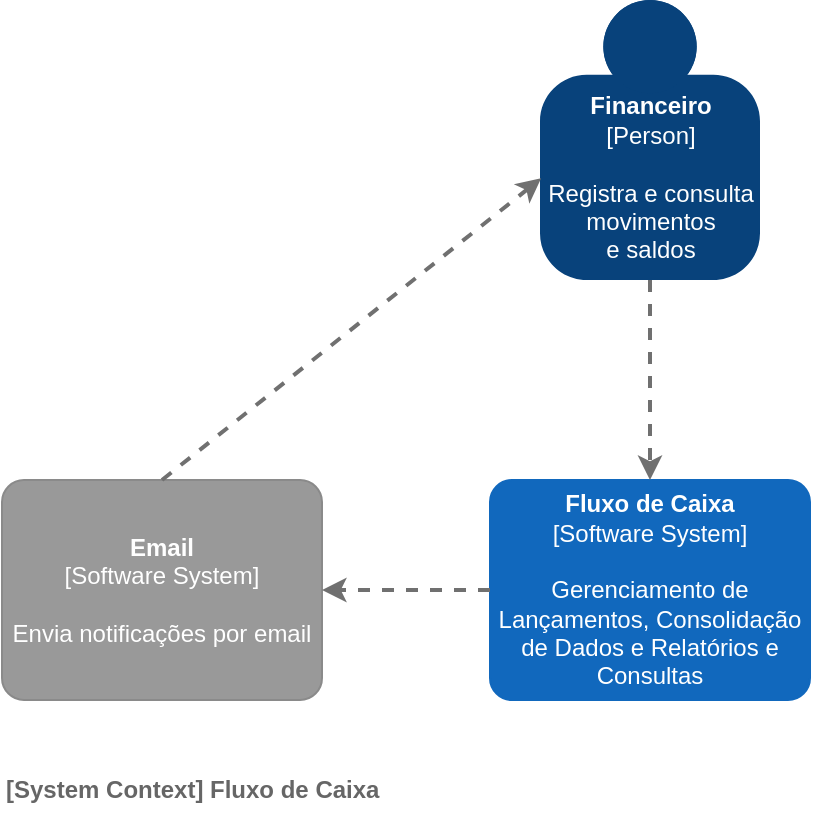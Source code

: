 <mxfile version="24.8.6" pages="3">
  <diagram name="Contexto" id="AVEoVpxxLmW9WM72w8hO">
    <mxGraphModel dx="1042" dy="531" grid="1" gridSize="10" guides="1" tooltips="1" connect="1" arrows="1" fold="1" page="1" pageScale="1" pageWidth="827" pageHeight="1169" math="0" shadow="0">
      <root>
        <mxCell id="0" />
        <mxCell id="1" parent="0" />
        <object placeholders="1" c4Name="Financeiro" c4Type="Person" c4Description="Registra e consulta &#xa;movimentos &#xa;e saldos" label="&lt;b&gt;%c4Name%&lt;/b&gt;&lt;div&gt;[%c4Type%]&lt;/div&gt;&lt;br&gt;&lt;div&gt;%c4Description%&lt;/div&gt;" id="VBhZoKuInoZ7KlQpQfMy-1">
          <mxCell style="html=1;dashed=0;whitespace=wrap;fillColor=#08427b;strokeColor=none;fontColor=#ffffff;shape=mxgraph.c4.person;align=center;metaEdit=1;points=[[0.5,0,0],[1,0.5,0],[1,0.75,0],[0.75,1,0],[0.5,1,0],[0.25,1,0],[0,0.75,0],[0,0.5,0]];metaData={&quot;c4Type&quot;:{&quot;editable&quot;:false}};" vertex="1" parent="1">
            <mxGeometry x="359" y="40" width="110.0" height="140" as="geometry" />
          </mxCell>
        </object>
        <object placeholders="1" c4Name="Fluxo de Caixa" c4Type="Software System" c4Description="Gerenciamento de Lançamentos, Consolidação de Dados e Relatórios e Consultas" label="&lt;b&gt;%c4Name%&lt;/b&gt;&lt;div&gt;[%c4Type%]&lt;/div&gt;&lt;br&gt;&lt;div&gt;%c4Description%&lt;/div&gt;" id="VBhZoKuInoZ7KlQpQfMy-2">
          <mxCell style="rounded=1;whiteSpace=wrap;html=1;labelBackgroundColor=none;fillColor=#1168BD;fontColor=#ffffff;align=center;arcSize=10;strokeColor=#1168BD;metaEdit=1;metaData={&quot;c4Type&quot;:{&quot;editable&quot;:false}};points=[[0.25,0,0],[0.5,0,0],[0.75,0,0],[1,0.25,0],[1,0.5,0],[1,0.75,0],[0.75,1,0],[0.5,1,0],[0.25,1,0],[0,0.75,0],[0,0.5,0],[0,0.25,0]];" vertex="1" parent="1">
            <mxGeometry x="334" y="280" width="160" height="110.0" as="geometry" />
          </mxCell>
        </object>
        <object placeholders="1" c4Name="Email" c4Type="Software System" c4Description="Envia notificações por email" label="&lt;b&gt;%c4Name%&lt;/b&gt;&lt;div&gt;[%c4Type%]&lt;/div&gt;&lt;br&gt;&lt;div&gt;%c4Description%&lt;/div&gt;" id="VBhZoKuInoZ7KlQpQfMy-3">
          <mxCell style="rounded=1;whiteSpace=wrap;html=1;labelBackgroundColor=none;fillColor=#999999;fontColor=#ffffff;align=center;arcSize=10;strokeColor=#8A8A8A;metaEdit=1;metaData={&quot;c4Type&quot;:{&quot;editable&quot;:false}};points=[[0.25,0,0],[0.5,0,0],[0.75,0,0],[1,0.25,0],[1,0.5,0],[1,0.75,0],[0.75,1,0],[0.5,1,0],[0.25,1,0],[0,0.75,0],[0,0.5,0],[0,0.25,0]];" vertex="1" parent="1">
            <mxGeometry x="90" y="280" width="160" height="110.0" as="geometry" />
          </mxCell>
        </object>
        <mxCell id="VBhZoKuInoZ7KlQpQfMy-4" style="edgeStyle=none;rounded=0;orthogonalLoop=1;jettySize=auto;html=1;dashed=1;strokeColor=#707070;strokeWidth=2;fontColor=#707070;entryX=0.5;entryY=0;entryDx=0;entryDy=0;entryPerimeter=0;" edge="1" parent="1" target="VBhZoKuInoZ7KlQpQfMy-2">
          <mxGeometry relative="1" as="geometry">
            <mxPoint x="414" y="240" as="targetPoint" />
            <mxPoint x="414" y="180" as="sourcePoint" />
          </mxGeometry>
        </mxCell>
        <mxCell id="VBhZoKuInoZ7KlQpQfMy-5" style="edgeStyle=none;rounded=0;orthogonalLoop=1;jettySize=auto;html=1;dashed=1;strokeColor=#707070;strokeWidth=2;fontColor=#707070;entryX=1;entryY=0.5;entryDx=0;entryDy=0;entryPerimeter=0;exitX=0;exitY=0.5;exitDx=0;exitDy=0;exitPerimeter=0;" edge="1" parent="1" source="VBhZoKuInoZ7KlQpQfMy-2" target="VBhZoKuInoZ7KlQpQfMy-3">
          <mxGeometry relative="1" as="geometry">
            <mxPoint x="424" y="250" as="targetPoint" />
            <mxPoint x="424" y="190" as="sourcePoint" />
          </mxGeometry>
        </mxCell>
        <mxCell id="VBhZoKuInoZ7KlQpQfMy-6" style="edgeStyle=none;rounded=0;orthogonalLoop=1;jettySize=auto;html=1;dashed=1;strokeColor=#707070;strokeWidth=2;fontColor=#707070;exitX=0.5;exitY=0;exitDx=0;exitDy=0;exitPerimeter=0;entryX=0.005;entryY=0.637;entryDx=0;entryDy=0;entryPerimeter=0;" edge="1" parent="1" source="VBhZoKuInoZ7KlQpQfMy-3" target="VBhZoKuInoZ7KlQpQfMy-1">
          <mxGeometry relative="1" as="geometry">
            <mxPoint x="434" y="260" as="targetPoint" />
            <mxPoint x="434" y="200" as="sourcePoint" />
          </mxGeometry>
        </mxCell>
        <mxCell id="VBhZoKuInoZ7KlQpQfMy-7" value="&lt;b&gt;[System Context] Fluxo de Caixa&lt;br&gt;&lt;/b&gt;" style="text;html=1;align=left;verticalAlign=middle;resizable=0;points=[];autosize=1;fontColor=#666666;" vertex="1" parent="1">
          <mxGeometry x="90" y="420" width="210" height="30" as="geometry" />
        </mxCell>
      </root>
    </mxGraphModel>
  </diagram>
  <diagram id="m-w9lFCozXcyLoC3PvQ0" name="Container">
    <mxGraphModel dx="3804" dy="1517" grid="1" gridSize="10" guides="1" tooltips="1" connect="1" arrows="1" fold="1" page="1" pageScale="1" pageWidth="827" pageHeight="1169" math="0" shadow="0">
      <root>
        <mxCell id="0" />
        <mxCell id="1" parent="0" />
        <object placeholders="1" c4Name="Financeiro" c4Type="Person" c4Description="Registra e consulta &#xa;movimentos &#xa;e saldos" label="&lt;b&gt;%c4Name%&lt;/b&gt;&lt;div&gt;[%c4Type%]&lt;/div&gt;&lt;br&gt;&lt;div&gt;%c4Description%&lt;/div&gt;" id="rJItDOL2bvnCdjiZiPUv-1">
          <mxCell style="html=1;dashed=0;whitespace=wrap;fillColor=#08427b;strokeColor=none;fontColor=#ffffff;shape=mxgraph.c4.person;align=center;metaEdit=1;points=[[0.5,0,0],[1,0.5,0],[1,0.75,0],[0.75,1,0],[0.5,1,0],[0.25,1,0],[0,0.75,0],[0,0.5,0]];metaData={&quot;c4Type&quot;:{&quot;editable&quot;:false}};" vertex="1" parent="1">
            <mxGeometry x="505" y="50" width="110.0" height="140" as="geometry" />
          </mxCell>
        </object>
        <object placeholders="1" c4Name="Email" c4Type="Software System" c4Description="Envia notificações por email" label="&lt;b&gt;%c4Name%&lt;/b&gt;&lt;div&gt;[%c4Type%]&lt;/div&gt;&lt;br&gt;&lt;div&gt;%c4Description%&lt;/div&gt;" id="rJItDOL2bvnCdjiZiPUv-2">
          <mxCell style="rounded=1;whiteSpace=wrap;html=1;labelBackgroundColor=none;fillColor=#999999;fontColor=#ffffff;align=center;arcSize=10;strokeColor=#8A8A8A;metaEdit=1;metaData={&quot;c4Type&quot;:{&quot;editable&quot;:false}};points=[[0.25,0,0],[0.5,0,0],[0.75,0,0],[1,0.25,0],[1,0.5,0],[1,0.75,0],[0.75,1,0],[0.5,1,0],[0.25,1,0],[0,0.75,0],[0,0.5,0],[0,0.25,0]];" vertex="1" parent="1">
            <mxGeometry x="-70" y="290" width="160" height="110.0" as="geometry" />
          </mxCell>
        </object>
        <mxCell id="rJItDOL2bvnCdjiZiPUv-3" style="edgeStyle=orthogonalEdgeStyle;rounded=0;orthogonalLoop=1;jettySize=auto;html=1;dashed=1;strokeColor=#707070;strokeWidth=2;fontColor=#707070;exitX=0.5;exitY=0;exitDx=0;exitDy=0;exitPerimeter=0;entryX=0.005;entryY=0.637;entryDx=0;entryDy=0;entryPerimeter=0;curved=1;" edge="1" parent="1" source="rJItDOL2bvnCdjiZiPUv-2" target="rJItDOL2bvnCdjiZiPUv-1">
          <mxGeometry relative="1" as="geometry">
            <mxPoint x="434" y="260" as="targetPoint" />
            <mxPoint x="434" y="200" as="sourcePoint" />
            <Array as="points">
              <mxPoint x="10" y="139" />
            </Array>
          </mxGeometry>
        </mxCell>
        <mxCell id="0SkZf_MoFUF0ub97Espe-1" value="Envia notificações para [email]" style="edgeLabel;html=1;align=center;verticalAlign=middle;resizable=0;points=[];rotation=-15;" vertex="1" connectable="0" parent="rJItDOL2bvnCdjiZiPUv-3">
          <mxGeometry x="-0.031" y="2" relative="1" as="geometry">
            <mxPoint x="55" y="-7" as="offset" />
          </mxGeometry>
        </mxCell>
        <object placeholders="1" c4Name="Status Dashboard" c4Type="ExecutionEnvironment" c4Application="Container" label="&lt;div style=&quot;text-align: left&quot;&gt;%c4Name%&lt;/div&gt;&lt;div style=&quot;text-align: left&quot;&gt;[%c4Application%]&lt;/div&gt;" id="0SkZf_MoFUF0ub97Espe-2">
          <mxCell style="rounded=1;whiteSpace=wrap;html=1;labelBackgroundColor=none;fillColor=#ffffff;fontColor=#000000;align=left;arcSize=2;strokeColor=#000000;verticalAlign=bottom;metaEdit=1;metaData={&quot;c4Type&quot;:{&quot;editable&quot;:false}};points=[[0.25,0,0],[0.5,0,0],[0.75,0,0],[1,0.25,0],[1,0.5,0],[1,0.75,0],[0.75,1,0],[0.5,1,0],[0.25,1,0],[0,0.75,0],[0,0.5,0],[0,0.25,0]];dashed=1;dashPattern=8 8;" vertex="1" parent="1">
            <mxGeometry x="170" y="300" width="740" height="670" as="geometry" />
          </mxCell>
        </object>
        <object placeholders="1" c4Name="Web Application" c4Type="Container" c4Technology="React" c4Description="Fluxo de Caixa" label="&lt;b&gt;%c4Name%&lt;/b&gt;&lt;div&gt;[%c4Type%: %c4Technology%]&lt;/div&gt;&lt;br&gt;&lt;div&gt;%c4Description%&lt;/div&gt;" id="QuoPMEiTbqhgPRIHgJIr-2">
          <mxCell style="rounded=1;whiteSpace=wrap;html=1;labelBackgroundColor=none;fillColor=#438DD5;fontColor=#ffffff;align=center;arcSize=10;strokeColor=#3C7FC0;metaEdit=1;metaData={&quot;c4Type&quot;:{&quot;editable&quot;:false}};points=[[0.25,0,0],[0.5,0,0],[0.75,0,0],[1,0.25,0],[1,0.5,0],[1,0.75,0],[0.75,1,0],[0.5,1,0],[0.25,1,0],[0,0.75,0],[0,0.5,0],[0,0.25,0]];" vertex="1" parent="1">
            <mxGeometry x="480" y="310" width="160" height="110.0" as="geometry" />
          </mxCell>
        </object>
        <object placeholders="1" c4Name="API Service" c4Type="Container" c4Technology="Dotnet 8" c4Description="Serviço de Controle de Lançamentos" label="&lt;b&gt;%c4Name%&lt;/b&gt;&lt;div&gt;[%c4Type%: %c4Technology%]&lt;/div&gt;&lt;br&gt;&lt;div&gt;%c4Description%&lt;/div&gt;" id="QuoPMEiTbqhgPRIHgJIr-3">
          <mxCell style="rounded=1;whiteSpace=wrap;html=1;labelBackgroundColor=none;fillColor=#438DD5;fontColor=#ffffff;align=center;arcSize=10;strokeColor=#3C7FC0;metaEdit=1;metaData={&quot;c4Type&quot;:{&quot;editable&quot;:false}};points=[[0.25,0,0],[0.5,0,0],[0.75,0,0],[1,0.25,0],[1,0.5,0],[1,0.75,0],[0.75,1,0],[0.5,1,0],[0.25,1,0],[0,0.75,0],[0,0.5,0],[0,0.25,0]];" vertex="1" parent="1">
            <mxGeometry x="220" y="510" width="160" height="110.0" as="geometry" />
          </mxCell>
        </object>
        <mxCell id="QuoPMEiTbqhgPRIHgJIr-4" style="edgeStyle=orthogonalEdgeStyle;rounded=0;orthogonalLoop=1;jettySize=auto;html=1;dashed=1;strokeColor=#707070;strokeWidth=2;fontColor=#707070;exitX=0;exitY=0.5;exitDx=0;exitDy=0;exitPerimeter=0;entryX=0.5;entryY=0;entryDx=0;entryDy=0;entryPerimeter=0;curved=1;" edge="1" parent="1" source="QuoPMEiTbqhgPRIHgJIr-2" target="QuoPMEiTbqhgPRIHgJIr-3">
          <mxGeometry relative="1" as="geometry">
            <mxPoint x="370" y="139" as="targetPoint" />
            <mxPoint x="20" y="300" as="sourcePoint" />
            <Array as="points">
              <mxPoint x="300" y="365" />
            </Array>
          </mxGeometry>
        </mxCell>
        <mxCell id="QuoPMEiTbqhgPRIHgJIr-5" value="Faz requisições&amp;nbsp;&lt;div&gt;HTTP/JSON&lt;/div&gt;" style="edgeLabel;html=1;align=center;verticalAlign=middle;resizable=0;points=[];rotation=0;" vertex="1" connectable="0" parent="QuoPMEiTbqhgPRIHgJIr-4">
          <mxGeometry x="-0.031" y="2" relative="1" as="geometry">
            <mxPoint x="-2" y="-4" as="offset" />
          </mxGeometry>
        </mxCell>
        <object placeholders="1" c4Name="Worker Service" c4Type="Container" c4Technology="Dotnet 8" c4Description="Serviço de Consolidação de Dados" label="&lt;b&gt;%c4Name%&lt;/b&gt;&lt;div&gt;[%c4Type%: %c4Technology%]&lt;/div&gt;&lt;br&gt;&lt;div&gt;%c4Description%&lt;/div&gt;" id="QuoPMEiTbqhgPRIHgJIr-6">
          <mxCell style="rounded=1;whiteSpace=wrap;html=1;labelBackgroundColor=none;fillColor=#438DD5;fontColor=#ffffff;align=center;arcSize=10;strokeColor=#3C7FC0;metaEdit=1;metaData={&quot;c4Type&quot;:{&quot;editable&quot;:false}};points=[[0.25,0,0],[0.5,0,0],[0.75,0,0],[1,0.25,0],[1,0.5,0],[1,0.75,0],[0.75,1,0],[0.5,1,0],[0.25,1,0],[0,0.75,0],[0,0.5,0],[0,0.25,0]];" vertex="1" parent="1">
            <mxGeometry x="220" y="770" width="160" height="110.0" as="geometry" />
          </mxCell>
        </object>
        <object placeholders="1" c4Type="Database" c4Technology="Technology" c4Description="Lançamentos do Fluxo de Caixa" label="%c4Type%&lt;div style=&quot;font-size: 12px;&quot;&gt;[Container:&amp;nbsp;%c4Technology%]&lt;/div&gt;&lt;br style=&quot;font-size: 12px;&quot;&gt;&lt;div style=&quot;font-size: 12px;&quot;&gt;%c4Description%&lt;/div&gt;" id="QuoPMEiTbqhgPRIHgJIr-7">
          <mxCell style="shape=cylinder;whiteSpace=wrap;html=1;boundedLbl=1;rounded=0;labelBackgroundColor=none;fillColor=#438DD5;fontSize=12;fontColor=#ffffff;align=center;strokeColor=#3C7FC0;metaEdit=1;points=[[0.5,0,0],[1,0.25,0],[1,0.5,0],[1,0.75,0],[0.5,1,0],[0,0.75,0],[0,0.5,0],[0,0.25,0]];metaData={&quot;c4Type&quot;:{&quot;editable&quot;:false}};" vertex="1" parent="1">
            <mxGeometry x="500" y="500" width="170" height="100" as="geometry" />
          </mxCell>
        </object>
        <mxCell id="QuoPMEiTbqhgPRIHgJIr-8" style="edgeStyle=none;rounded=0;orthogonalLoop=1;jettySize=auto;html=1;dashed=1;strokeColor=#707070;strokeWidth=2;fontColor=#707070;exitX=1;exitY=0.5;exitDx=0;exitDy=0;exitPerimeter=0;entryX=0.022;entryY=0.624;entryDx=0;entryDy=0;entryPerimeter=0;" edge="1" parent="1" source="QuoPMEiTbqhgPRIHgJIr-3" target="QuoPMEiTbqhgPRIHgJIr-7">
          <mxGeometry relative="1" as="geometry">
            <mxPoint x="310" y="520" as="targetPoint" />
            <mxPoint x="310" y="430" as="sourcePoint" />
          </mxGeometry>
        </mxCell>
        <mxCell id="QuoPMEiTbqhgPRIHgJIr-9" value="Lê e grava&amp;nbsp;&lt;div&gt;lançamentos&amp;nbsp;&lt;/div&gt;" style="edgeLabel;html=1;align=center;verticalAlign=middle;resizable=0;points=[];rotation=0;" vertex="1" connectable="0" parent="QuoPMEiTbqhgPRIHgJIr-8">
          <mxGeometry x="-0.031" y="2" relative="1" as="geometry">
            <mxPoint y="-12" as="offset" />
          </mxGeometry>
        </mxCell>
        <object placeholders="1" c4Type="Database" c4Technology="Technology" c4Description="Consolidação Diária" label="%c4Type%&lt;div style=&quot;font-size: 12px;&quot;&gt;[Container:&amp;nbsp;%c4Technology%]&lt;/div&gt;&lt;br style=&quot;font-size: 12px;&quot;&gt;&lt;div style=&quot;font-size: 12px;&quot;&gt;%c4Description%&lt;/div&gt;" id="QuoPMEiTbqhgPRIHgJIr-10">
          <mxCell style="shape=cylinder;whiteSpace=wrap;html=1;boundedLbl=1;rounded=0;labelBackgroundColor=none;fillColor=#438DD5;fontSize=12;fontColor=#ffffff;align=center;strokeColor=#3C7FC0;metaEdit=1;points=[[0.5,0,0],[1,0.25,0],[1,0.5,0],[1,0.75,0],[0.5,1,0],[0,0.75,0],[0,0.5,0],[0,0.25,0]];metaData={&quot;c4Type&quot;:{&quot;editable&quot;:false}};" vertex="1" parent="1">
            <mxGeometry x="510" y="775" width="170" height="100" as="geometry" />
          </mxCell>
        </object>
        <mxCell id="QuoPMEiTbqhgPRIHgJIr-13" style="edgeStyle=none;rounded=0;orthogonalLoop=1;jettySize=auto;html=1;dashed=1;strokeColor=#707070;strokeWidth=2;fontColor=#707070;entryX=0;entryY=0.5;entryDx=0;entryDy=0;entryPerimeter=0;exitX=1;exitY=0.5;exitDx=0;exitDy=0;exitPerimeter=0;" edge="1" parent="1" source="QuoPMEiTbqhgPRIHgJIr-6" target="QuoPMEiTbqhgPRIHgJIr-10">
          <mxGeometry relative="1" as="geometry">
            <mxPoint x="524" y="723.5" as="targetPoint" />
            <mxPoint x="380" y="725" as="sourcePoint" />
          </mxGeometry>
        </mxCell>
        <mxCell id="QuoPMEiTbqhgPRIHgJIr-14" value="Lê e grava&amp;nbsp;&lt;div&gt;lançamentos&amp;nbsp;&lt;/div&gt;" style="edgeLabel;html=1;align=center;verticalAlign=middle;resizable=0;points=[];rotation=0;" vertex="1" connectable="0" parent="QuoPMEiTbqhgPRIHgJIr-13">
          <mxGeometry x="-0.031" y="2" relative="1" as="geometry">
            <mxPoint x="-3" y="-16" as="offset" />
          </mxGeometry>
        </mxCell>
        <mxCell id="QuoPMEiTbqhgPRIHgJIr-15" style="edgeStyle=none;rounded=0;orthogonalLoop=1;jettySize=auto;html=1;dashed=1;strokeColor=#707070;strokeWidth=2;fontColor=#707070;exitX=0.5;exitY=1;exitDx=0;exitDy=0;exitPerimeter=0;" edge="1" parent="1" source="QuoPMEiTbqhgPRIHgJIr-3" target="QuoPMEiTbqhgPRIHgJIr-6">
          <mxGeometry relative="1" as="geometry">
            <mxPoint x="310" y="520" as="targetPoint" />
            <mxPoint x="310" y="430" as="sourcePoint" />
          </mxGeometry>
        </mxCell>
        <mxCell id="QuoPMEiTbqhgPRIHgJIr-16" value="Faz requisições&amp;nbsp;&lt;div&gt;HTTP/JSON&lt;/div&gt;" style="edgeLabel;html=1;align=center;verticalAlign=middle;resizable=0;points=[];rotation=0;" vertex="1" connectable="0" parent="QuoPMEiTbqhgPRIHgJIr-15">
          <mxGeometry x="-0.031" y="2" relative="1" as="geometry">
            <mxPoint x="-2" y="-4" as="offset" />
          </mxGeometry>
        </mxCell>
        <object placeholders="1" c4Name="API Service" c4Type="Container" c4Technology="Dotnet 8" c4Description="Serviço de Consolidação Diária" label="&lt;b&gt;%c4Name%&lt;/b&gt;&lt;div&gt;[%c4Type%: %c4Technology%]&lt;/div&gt;&lt;br&gt;&lt;div&gt;%c4Description%&lt;/div&gt;" id="QuoPMEiTbqhgPRIHgJIr-17">
          <mxCell style="rounded=1;whiteSpace=wrap;html=1;labelBackgroundColor=none;fillColor=#438DD5;fontColor=#ffffff;align=center;arcSize=10;strokeColor=#3C7FC0;metaEdit=1;metaData={&quot;c4Type&quot;:{&quot;editable&quot;:false}};points=[[0.25,0,0],[0.5,0,0],[0.75,0,0],[1,0.25,0],[1,0.5,0],[1,0.75,0],[0.75,1,0],[0.5,1,0],[0.25,1,0],[0,0.75,0],[0,0.5,0],[0,0.25,0]];" vertex="1" parent="1">
            <mxGeometry x="730" y="495" width="160" height="110.0" as="geometry" />
          </mxCell>
        </object>
        <mxCell id="QuoPMEiTbqhgPRIHgJIr-18" style="edgeStyle=orthogonalEdgeStyle;rounded=0;orthogonalLoop=1;jettySize=auto;html=1;dashed=1;strokeColor=#707070;strokeWidth=2;fontColor=#707070;exitX=1;exitY=0.5;exitDx=0;exitDy=0;exitPerimeter=0;entryX=0.556;entryY=0.02;entryDx=0;entryDy=0;entryPerimeter=0;curved=1;" edge="1" parent="1" source="QuoPMEiTbqhgPRIHgJIr-2" target="QuoPMEiTbqhgPRIHgJIr-17">
          <mxGeometry relative="1" as="geometry">
            <mxPoint x="310" y="520" as="targetPoint" />
            <mxPoint x="550" y="430" as="sourcePoint" />
          </mxGeometry>
        </mxCell>
        <mxCell id="QuoPMEiTbqhgPRIHgJIr-19" value="Faz requisições&amp;nbsp;&lt;div&gt;HTTP/JSON&lt;/div&gt;" style="edgeLabel;html=1;align=center;verticalAlign=middle;resizable=0;points=[];rotation=0;" vertex="1" connectable="0" parent="QuoPMEiTbqhgPRIHgJIr-18">
          <mxGeometry x="-0.031" y="2" relative="1" as="geometry">
            <mxPoint x="-2" y="-4" as="offset" />
          </mxGeometry>
        </mxCell>
        <mxCell id="QuoPMEiTbqhgPRIHgJIr-20" style="edgeStyle=orthogonalEdgeStyle;rounded=0;orthogonalLoop=1;jettySize=auto;html=1;dashed=1;strokeColor=#707070;strokeWidth=2;fontColor=#707070;entryX=0.5;entryY=1;entryDx=0;entryDy=0;entryPerimeter=0;curved=1;" edge="1" parent="1" source="QuoPMEiTbqhgPRIHgJIr-10" target="QuoPMEiTbqhgPRIHgJIr-17">
          <mxGeometry relative="1" as="geometry">
            <mxPoint x="520" y="835" as="targetPoint" />
            <mxPoint x="390" y="835" as="sourcePoint" />
          </mxGeometry>
        </mxCell>
        <mxCell id="QuoPMEiTbqhgPRIHgJIr-21" value="Lê consolidação diária" style="edgeLabel;html=1;align=center;verticalAlign=middle;resizable=0;points=[];rotation=-37;" vertex="1" connectable="0" parent="QuoPMEiTbqhgPRIHgJIr-20">
          <mxGeometry x="-0.031" y="2" relative="1" as="geometry">
            <mxPoint x="-8" y="-16" as="offset" />
          </mxGeometry>
        </mxCell>
        <mxCell id="QuoPMEiTbqhgPRIHgJIr-22" style="edgeStyle=orthogonalEdgeStyle;rounded=0;orthogonalLoop=1;jettySize=auto;html=1;dashed=1;strokeColor=#707070;strokeWidth=2;fontColor=#707070;entryX=0.5;entryY=1;entryDx=0;entryDy=0;entryPerimeter=0;exitX=0.009;exitY=0.582;exitDx=0;exitDy=0;exitPerimeter=0;curved=1;" edge="1" parent="1" source="QuoPMEiTbqhgPRIHgJIr-6" target="rJItDOL2bvnCdjiZiPUv-2">
          <mxGeometry relative="1" as="geometry">
            <mxPoint x="370" y="139" as="targetPoint" />
            <mxPoint x="60" y="570" as="sourcePoint" />
          </mxGeometry>
        </mxCell>
        <mxCell id="QuoPMEiTbqhgPRIHgJIr-23" value="Envia notificações para [email]" style="edgeLabel;html=1;align=center;verticalAlign=middle;resizable=0;points=[];rotation=0;" vertex="1" connectable="0" parent="QuoPMEiTbqhgPRIHgJIr-22">
          <mxGeometry x="-0.031" y="2" relative="1" as="geometry">
            <mxPoint x="12" y="-127" as="offset" />
          </mxGeometry>
        </mxCell>
        <mxCell id="QuoPMEiTbqhgPRIHgJIr-24" style="edgeStyle=none;rounded=0;orthogonalLoop=1;jettySize=auto;html=1;dashed=1;strokeColor=#707070;strokeWidth=2;fontColor=#707070;exitX=0.25;exitY=1;exitDx=0;exitDy=0;exitPerimeter=0;entryX=0.25;entryY=0;entryDx=0;entryDy=0;entryPerimeter=0;" edge="1" parent="1" source="rJItDOL2bvnCdjiZiPUv-1" target="QuoPMEiTbqhgPRIHgJIr-2">
          <mxGeometry relative="1" as="geometry">
            <mxPoint x="550" y="370" as="targetPoint" />
            <mxPoint x="550" y="220" as="sourcePoint" />
          </mxGeometry>
        </mxCell>
        <mxCell id="QuoPMEiTbqhgPRIHgJIr-25" value="Cadastra, altera, &lt;br&gt;exclui e consulta&lt;br&gt;&amp;nbsp;lançamentos no&amp;nbsp;&lt;div&gt;fluxo de caixa&lt;/div&gt;" style="edgeLabel;html=1;align=center;verticalAlign=middle;resizable=0;points=[];rotation=0;" vertex="1" connectable="0" parent="QuoPMEiTbqhgPRIHgJIr-24">
          <mxGeometry x="-0.031" y="2" relative="1" as="geometry">
            <mxPoint x="-48" y="-8" as="offset" />
          </mxGeometry>
        </mxCell>
        <mxCell id="QuoPMEiTbqhgPRIHgJIr-26" style="edgeStyle=none;rounded=0;orthogonalLoop=1;jettySize=auto;html=1;dashed=1;strokeColor=#707070;strokeWidth=2;fontColor=#707070;exitX=0.687;exitY=1;exitDx=0;exitDy=0;exitPerimeter=0;entryX=0.75;entryY=0;entryDx=0;entryDy=0;entryPerimeter=0;" edge="1" parent="1" source="rJItDOL2bvnCdjiZiPUv-1" target="QuoPMEiTbqhgPRIHgJIr-2">
          <mxGeometry relative="1" as="geometry">
            <mxPoint x="530" y="320" as="targetPoint" />
            <mxPoint x="543" y="200" as="sourcePoint" />
          </mxGeometry>
        </mxCell>
        <mxCell id="QuoPMEiTbqhgPRIHgJIr-27" value="Cadastra, altera, &lt;br&gt;exclui e consulta&lt;br&gt;&amp;nbsp;lançamentos no&amp;nbsp;&lt;div&gt;fluxo de caixa&lt;/div&gt;" style="edgeLabel;html=1;align=center;verticalAlign=middle;resizable=0;points=[];rotation=0;" vertex="1" connectable="0" parent="QuoPMEiTbqhgPRIHgJIr-26">
          <mxGeometry x="-0.031" y="2" relative="1" as="geometry">
            <mxPoint x="48" y="-8" as="offset" />
          </mxGeometry>
        </mxCell>
        <mxCell id="BPu9uhgT8e6ERmK8Gh-e-1" value="&lt;b&gt;[Container] Fluxo de Caixa&lt;br&gt;&lt;/b&gt;" style="text;html=1;align=left;verticalAlign=middle;resizable=0;points=[];autosize=1;fontColor=#666666;" vertex="1" parent="1">
          <mxGeometry x="-70" y="1010" width="180" height="30" as="geometry" />
        </mxCell>
      </root>
    </mxGraphModel>
  </diagram>
  <diagram id="bCgOpe5pKhyIwmrwM4Y2" name="Cloud">
    <mxGraphModel dx="1901" dy="996" grid="1" gridSize="10" guides="1" tooltips="1" connect="1" arrows="1" fold="1" page="1" pageScale="1" pageWidth="827" pageHeight="1169" math="0" shadow="0">
      <root>
        <mxCell id="0" />
        <mxCell id="1" parent="0" />
        <mxCell id="1TNAJmEzs_HWa26740Bm-28" value="AWS" style="fillColor=none;strokeColor=#5A6C86;dashed=1;verticalAlign=top;fontStyle=0;fontColor=#5A6C86;whiteSpace=wrap;html=1;" vertex="1" parent="1">
          <mxGeometry x="190" y="71" width="610" height="429" as="geometry" />
        </mxCell>
        <mxCell id="1TNAJmEzs_HWa26740Bm-18" value="CI/CD" style="fillColor=none;strokeColor=#5A6C86;dashed=1;verticalAlign=top;fontStyle=0;fontColor=#5A6C86;whiteSpace=wrap;html=1;" vertex="1" parent="1">
          <mxGeometry x="40" y="560" width="760" height="270" as="geometry" />
        </mxCell>
        <mxCell id="1TNAJmEzs_HWa26740Bm-17" style="edgeStyle=orthogonalEdgeStyle;rounded=0;orthogonalLoop=1;jettySize=auto;html=1;exitX=0.5;exitY=0;exitDx=0;exitDy=0;exitPerimeter=0;flowAnimation=1;curved=1;" edge="1" parent="1" source="1TNAJmEzs_HWa26740Bm-11" target="1TNAJmEzs_HWa26740Bm-7">
          <mxGeometry relative="1" as="geometry" />
        </mxCell>
        <mxCell id="1TNAJmEzs_HWa26740Bm-9" value="Code Build" style="sketch=0;points=[[0,0,0],[0.25,0,0],[0.5,0,0],[0.75,0,0],[1,0,0],[0,1,0],[0.25,1,0],[0.5,1,0],[0.75,1,0],[1,1,0],[0,0.25,0],[0,0.5,0],[0,0.75,0],[1,0.25,0],[1,0.5,0],[1,0.75,0]];outlineConnect=0;fontColor=#232F3E;fillColor=#C925D1;strokeColor=#ffffff;dashed=0;verticalLabelPosition=bottom;verticalAlign=top;align=center;html=1;fontSize=12;fontStyle=0;aspect=fixed;shape=mxgraph.aws4.resourceIcon;resIcon=mxgraph.aws4.codebuild;" vertex="1" parent="1">
          <mxGeometry x="466" y="675" width="78" height="78" as="geometry" />
        </mxCell>
        <mxCell id="1TNAJmEzs_HWa26740Bm-11" value="Code Dewploy" style="sketch=0;points=[[0,0,0],[0.25,0,0],[0.5,0,0],[0.75,0,0],[1,0,0],[0,1,0],[0.25,1,0],[0.5,1,0],[0.75,1,0],[1,1,0],[0,0.25,0],[0,0.5,0],[0,0.75,0],[1,0.25,0],[1,0.5,0],[1,0.75,0]];outlineConnect=0;fontColor=#232F3E;fillColor=#C925D1;strokeColor=#ffffff;dashed=0;verticalLabelPosition=bottom;verticalAlign=top;align=center;html=1;fontSize=12;fontStyle=0;aspect=fixed;shape=mxgraph.aws4.resourceIcon;resIcon=mxgraph.aws4.codedeploy;" vertex="1" parent="1">
          <mxGeometry x="645" y="674.5" width="78" height="78" as="geometry" />
        </mxCell>
        <mxCell id="1TNAJmEzs_HWa26740Bm-15" style="edgeStyle=orthogonalEdgeStyle;rounded=0;orthogonalLoop=1;jettySize=auto;html=1;flowAnimation=1;" edge="1" parent="1" source="1TNAJmEzs_HWa26740Bm-12" target="1TNAJmEzs_HWa26740Bm-9">
          <mxGeometry relative="1" as="geometry" />
        </mxCell>
        <mxCell id="1TNAJmEzs_HWa26740Bm-12" value="AWS Pipelines" style="points=[[0,0,0],[0.25,0,0],[0.5,0,0],[0.75,0,0],[1,0,0],[0,1,0],[0.25,1,0],[0.5,1,0],[0.75,1,0],[1,1,0],[0,0.25,0],[0,0.5,0],[0,0.75,0],[1,0.25,0],[1,0.5,0],[1,0.75,0]];outlineConnect=0;fontColor=#232F3E;fillColor=#C925D1;strokeColor=#ffffff;dashed=0;verticalLabelPosition=bottom;verticalAlign=top;align=center;html=1;fontSize=12;fontStyle=0;aspect=fixed;shape=mxgraph.aws4.resourceIcon;resIcon=mxgraph.aws4.codepipeline;" vertex="1" parent="1">
          <mxGeometry x="276" y="675" width="78" height="78" as="geometry" />
        </mxCell>
        <mxCell id="1TNAJmEzs_HWa26740Bm-14" value="WebHook" style="edgeStyle=orthogonalEdgeStyle;rounded=0;orthogonalLoop=1;jettySize=auto;html=1;flowAnimation=1;" edge="1" parent="1" source="1TNAJmEzs_HWa26740Bm-13" target="1TNAJmEzs_HWa26740Bm-12">
          <mxGeometry relative="1" as="geometry" />
        </mxCell>
        <mxCell id="1TNAJmEzs_HWa26740Bm-13" value="Github&lt;br&gt;[Código]" style="dashed=0;outlineConnect=0;html=1;align=center;labelPosition=center;verticalLabelPosition=bottom;verticalAlign=top;shape=mxgraph.weblogos.github" vertex="1" parent="1">
          <mxGeometry x="80" y="674.5" width="75" height="75" as="geometry" />
        </mxCell>
        <mxCell id="1TNAJmEzs_HWa26740Bm-16" style="edgeStyle=orthogonalEdgeStyle;rounded=0;orthogonalLoop=1;jettySize=auto;html=1;flowAnimation=1;" edge="1" parent="1" source="1TNAJmEzs_HWa26740Bm-9" target="1TNAJmEzs_HWa26740Bm-11">
          <mxGeometry relative="1" as="geometry">
            <mxPoint x="605" y="695" as="targetPoint" />
          </mxGeometry>
        </mxCell>
        <mxCell id="1TNAJmEzs_HWa26740Bm-19" style="edgeStyle=orthogonalEdgeStyle;rounded=0;orthogonalLoop=1;jettySize=auto;html=1;curved=1;exitX=0.503;exitY=-0.003;exitDx=0;exitDy=0;exitPerimeter=0;flowAnimation=1;" edge="1" parent="1" source="1TNAJmEzs_HWa26740Bm-7" target="1TNAJmEzs_HWa26740Bm-1">
          <mxGeometry relative="1" as="geometry" />
        </mxCell>
        <mxCell id="1TNAJmEzs_HWa26740Bm-7" value="Registry" style="sketch=0;outlineConnect=0;fontColor=#232F3E;gradientColor=none;fillColor=#ED7100;strokeColor=none;dashed=0;verticalLabelPosition=bottom;verticalAlign=top;align=center;html=1;fontSize=12;fontStyle=0;aspect=fixed;pointerEvents=1;shape=mxgraph.aws4.registry;" vertex="1" parent="1">
          <mxGeometry x="315" y="410" width="48" height="48" as="geometry" />
        </mxCell>
        <mxCell id="1TNAJmEzs_HWa26740Bm-21" value="" style="verticalLabelPosition=bottom;aspect=fixed;html=1;shape=mxgraph.salesforce.web;" vertex="1" parent="1">
          <mxGeometry x="50" y="200" width="60" height="47.4" as="geometry" />
        </mxCell>
        <mxCell id="1TNAJmEzs_HWa26740Bm-22" value="http&lt;br&gt;&amp;lt;html, css, js&amp;gt;" style="edgeStyle=orthogonalEdgeStyle;rounded=0;orthogonalLoop=1;jettySize=auto;html=1;entryX=0;entryY=0.5;entryDx=0;entryDy=0;entryPerimeter=0;curved=1;startArrow=classic;startFill=1;exitX=0.416;exitY=0.005;exitDx=0;exitDy=0;exitPerimeter=0;flowAnimation=1;" edge="1" parent="1" source="1TNAJmEzs_HWa26740Bm-21" target="1TNAJmEzs_HWa26740Bm-8">
          <mxGeometry relative="1" as="geometry" />
        </mxCell>
        <mxCell id="1TNAJmEzs_HWa26740Bm-23" value="http&lt;br&gt;&amp;lt;rest, json&amp;gt;" style="edgeStyle=orthogonalEdgeStyle;rounded=0;orthogonalLoop=1;jettySize=auto;html=1;entryX=0;entryY=0.5;entryDx=0;entryDy=0;entryPerimeter=0;curved=1;startArrow=classic;startFill=1;exitX=0.427;exitY=1.002;exitDx=0;exitDy=0;exitPerimeter=0;flowAnimation=1;" edge="1" parent="1" source="1TNAJmEzs_HWa26740Bm-21" target="1TNAJmEzs_HWa26740Bm-1">
          <mxGeometry x="0.002" relative="1" as="geometry">
            <mxPoint as="offset" />
          </mxGeometry>
        </mxCell>
        <mxCell id="1TNAJmEzs_HWa26740Bm-27" value="Infraestrutura" style="text;html=1;align=center;verticalAlign=middle;whiteSpace=wrap;rounded=0;fontStyle=1;fontSize=14;" vertex="1" parent="1">
          <mxGeometry x="384" y="20" width="60" height="30" as="geometry" />
        </mxCell>
        <mxCell id="1TNAJmEzs_HWa26740Bm-8" value="S3" style="sketch=0;points=[[0,0,0],[0.25,0,0],[0.5,0,0],[0.75,0,0],[1,0,0],[0,1,0],[0.25,1,0],[0.5,1,0],[0.75,1,0],[1,1,0],[0,0.25,0],[0,0.5,0],[0,0.75,0],[1,0.25,0],[1,0.5,0],[1,0.75,0]];outlineConnect=0;fontColor=#232F3E;fillColor=#7AA116;strokeColor=#ffffff;dashed=0;verticalLabelPosition=bottom;verticalAlign=top;align=center;html=1;fontSize=12;fontStyle=0;aspect=fixed;shape=mxgraph.aws4.resourceIcon;resIcon=mxgraph.aws4.s3;" vertex="1" parent="1">
          <mxGeometry x="300" y="117" width="78" height="78" as="geometry" />
        </mxCell>
        <mxCell id="1TNAJmEzs_HWa26740Bm-1" value="Fargate" style="sketch=0;points=[[0,0,0],[0.25,0,0],[0.5,0,0],[0.75,0,0],[1,0,0],[0,1,0],[0.25,1,0],[0.5,1,0],[0.75,1,0],[1,1,0],[0,0.25,0],[0,0.5,0],[0,0.75,0],[1,0.25,0],[1,0.5,0],[1,0.75,0]];outlineConnect=0;fontColor=#232F3E;fillColor=#ED7100;strokeColor=#ffffff;dashed=0;verticalLabelPosition=bottom;verticalAlign=top;align=center;html=1;fontSize=12;fontStyle=0;aspect=fixed;shape=mxgraph.aws4.resourceIcon;resIcon=mxgraph.aws4.fargate;" vertex="1" parent="1">
          <mxGeometry x="300" y="267" width="78" height="78" as="geometry" />
        </mxCell>
        <mxCell id="1TNAJmEzs_HWa26740Bm-24" value="SQS" style="sketch=0;points=[[0,0,0],[0.25,0,0],[0.5,0,0],[0.75,0,0],[1,0,0],[0,1,0],[0.25,1,0],[0.5,1,0],[0.75,1,0],[1,1,0],[0,0.25,0],[0,0.5,0],[0,0.75,0],[1,0.25,0],[1,0.5,0],[1,0.75,0]];outlineConnect=0;fontColor=#232F3E;fillColor=#E7157B;strokeColor=#ffffff;dashed=0;verticalLabelPosition=bottom;verticalAlign=top;align=center;html=1;fontSize=12;fontStyle=0;aspect=fixed;shape=mxgraph.aws4.resourceIcon;resIcon=mxgraph.aws4.sqs;" vertex="1" parent="1">
          <mxGeometry x="530" y="117" width="78" height="78" as="geometry" />
        </mxCell>
        <mxCell id="1TNAJmEzs_HWa26740Bm-2" value="DynamoDB" style="sketch=0;points=[[0,0,0],[0.25,0,0],[0.5,0,0],[0.75,0,0],[1,0,0],[0,1,0],[0.25,1,0],[0.5,1,0],[0.75,1,0],[1,1,0],[0,0.25,0],[0,0.5,0],[0,0.75,0],[1,0.25,0],[1,0.5,0],[1,0.75,0]];outlineConnect=0;fontColor=#232F3E;fillColor=#C925D1;strokeColor=#ffffff;dashed=0;verticalLabelPosition=bottom;verticalAlign=top;align=center;html=1;fontSize=12;fontStyle=0;aspect=fixed;shape=mxgraph.aws4.resourceIcon;resIcon=mxgraph.aws4.dynamodb;" vertex="1" parent="1">
          <mxGeometry x="600" y="380" width="78" height="78" as="geometry" />
        </mxCell>
        <mxCell id="1TNAJmEzs_HWa26740Bm-20" style="edgeStyle=orthogonalEdgeStyle;rounded=0;orthogonalLoop=1;jettySize=auto;html=1;curved=1;startArrow=classic;startFill=1;exitX=1;exitY=1;exitDx=0;exitDy=0;exitPerimeter=0;" edge="1" parent="1" source="1TNAJmEzs_HWa26740Bm-1" target="1TNAJmEzs_HWa26740Bm-2">
          <mxGeometry relative="1" as="geometry">
            <Array as="points">
              <mxPoint x="378" y="397" />
            </Array>
          </mxGeometry>
        </mxCell>
        <mxCell id="1TNAJmEzs_HWa26740Bm-25" style="rounded=0;orthogonalLoop=1;jettySize=auto;html=1;entryX=0;entryY=0.5;entryDx=0;entryDy=0;entryPerimeter=0;exitX=0.75;exitY=0;exitDx=0;exitDy=0;exitPerimeter=0;flowAnimation=1;" edge="1" parent="1" source="1TNAJmEzs_HWa26740Bm-1" target="1TNAJmEzs_HWa26740Bm-24">
          <mxGeometry relative="1" as="geometry" />
        </mxCell>
        <mxCell id="1TNAJmEzs_HWa26740Bm-26" style="rounded=0;orthogonalLoop=1;jettySize=auto;html=1;entryX=1;entryY=0.25;entryDx=0;entryDy=0;entryPerimeter=0;flowAnimation=1;" edge="1" parent="1" source="1TNAJmEzs_HWa26740Bm-24" target="1TNAJmEzs_HWa26740Bm-1">
          <mxGeometry relative="1" as="geometry" />
        </mxCell>
        <mxCell id="1TNAJmEzs_HWa26740Bm-29" value="Parameter Store" style="sketch=0;outlineConnect=0;fontColor=#232F3E;gradientColor=none;fillColor=#E7157B;strokeColor=none;dashed=0;verticalLabelPosition=bottom;verticalAlign=top;align=center;html=1;fontSize=12;fontStyle=0;aspect=fixed;pointerEvents=1;shape=mxgraph.aws4.parameter_store;" vertex="1" parent="1">
          <mxGeometry x="650" y="220" width="75" height="78" as="geometry" />
        </mxCell>
        <mxCell id="1TNAJmEzs_HWa26740Bm-30" style="edgeStyle=entityRelationEdgeStyle;rounded=0;orthogonalLoop=1;jettySize=auto;html=1;entryX=-0.009;entryY=0.379;entryDx=0;entryDy=0;entryPerimeter=0;flowAnimation=1;" edge="1" parent="1" source="1TNAJmEzs_HWa26740Bm-1" target="1TNAJmEzs_HWa26740Bm-29">
          <mxGeometry relative="1" as="geometry" />
        </mxCell>
      </root>
    </mxGraphModel>
  </diagram>
</mxfile>
